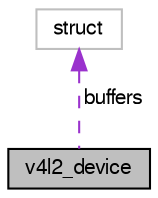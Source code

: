 digraph "v4l2_device"
{
  edge [fontname="FreeSans",fontsize="10",labelfontname="FreeSans",labelfontsize="10"];
  node [fontname="FreeSans",fontsize="10",shape=record];
  Node1 [label="v4l2_device",height=0.2,width=0.4,color="black", fillcolor="grey75", style="filled", fontcolor="black"];
  Node2 -> Node1 [dir="back",color="darkorchid3",fontsize="10",style="dashed",label=" buffers" ,fontname="FreeSans"];
  Node2 [label="struct",height=0.2,width=0.4,color="grey75", fillcolor="white", style="filled"];
}
